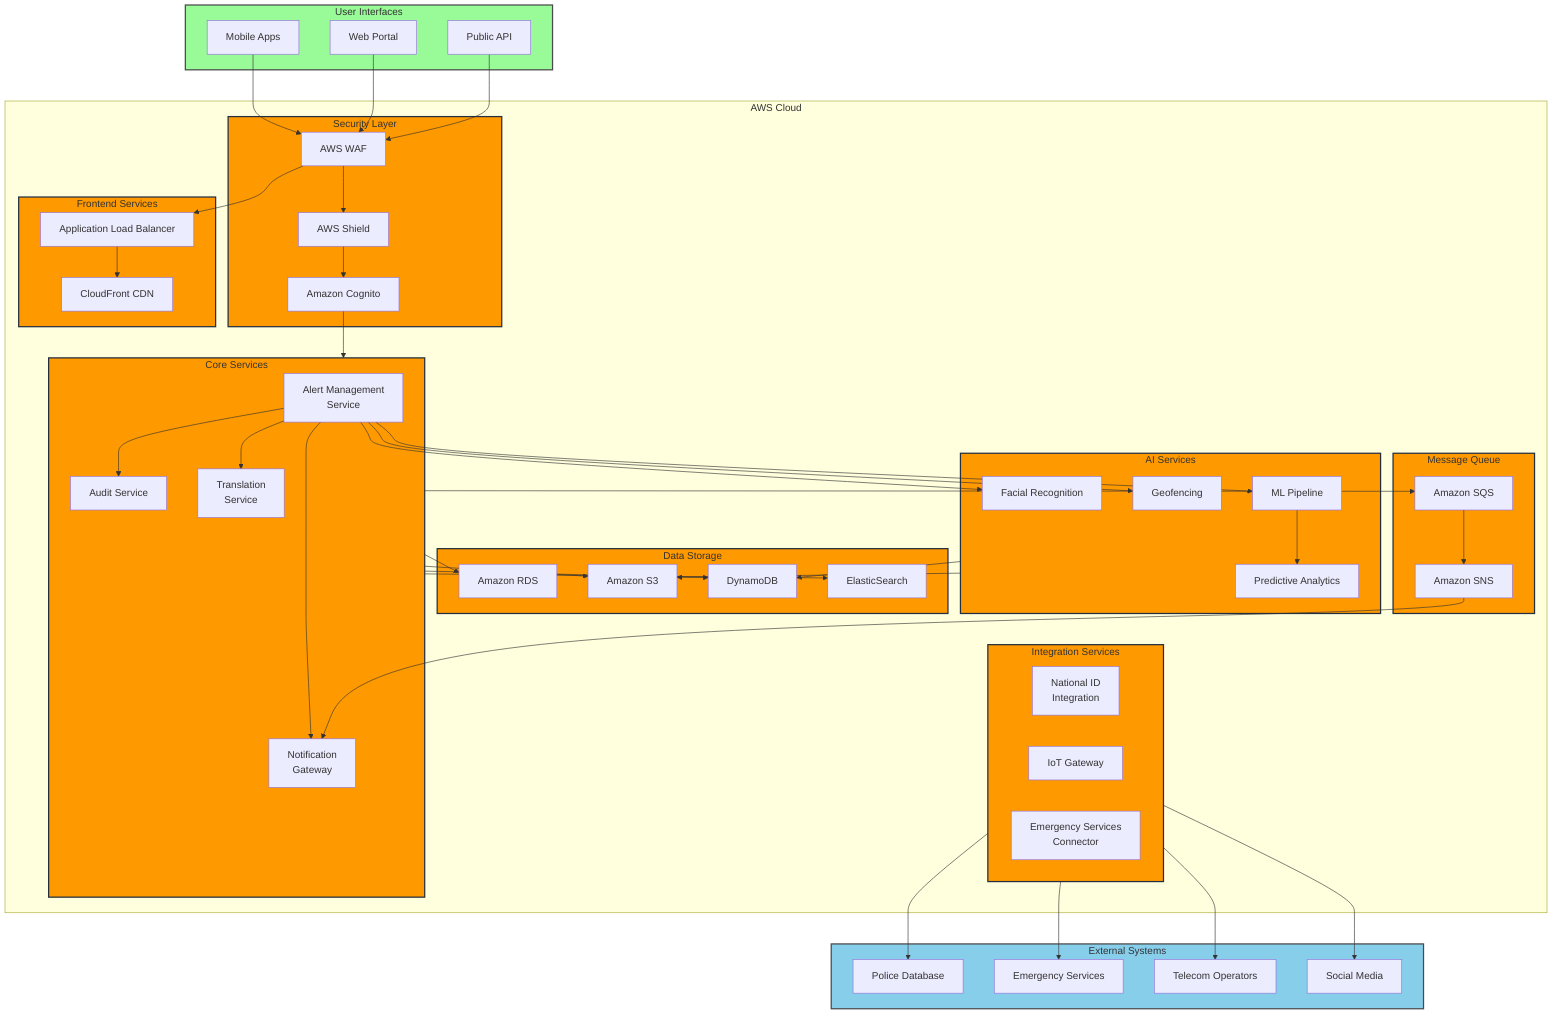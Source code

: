graph TB
    subgraph Users["User Interfaces"]
        mob["Mobile Apps"]
        web["Web Portal"]
        api["Public API"]
    end

    subgraph AWS Cloud
        subgraph Security["Security Layer"]
            waf["AWS WAF"]
            shield["AWS Shield"]
            cognito["Amazon Cognito"]
        end

        subgraph Frontend["Frontend Services"]
            alb["Application Load Balancer"]
            cdn["CloudFront CDN"]
        end

        subgraph Core["Core Services"]
            alert["Alert Management<br/>Service"]
            notif["Notification<br/>Gateway"]
            audit["Audit Service"]
            trans["Translation<br/>Service"]
        end

        subgraph AI["AI Services"]
            face["Facial Recognition"]
            geo["Geofencing"]
            ml["ML Pipeline"]
            pred["Predictive Analytics"]
        end

        subgraph Integration["Integration Services"]
            nid["National ID<br/>Integration"]
            iot["IoT Gateway"]
            emer["Emergency Services<br/>Connector"]
        end

        subgraph Storage["Data Storage"]
            rds["Amazon RDS"]
            s3["Amazon S3"]
            dynamo["DynamoDB"]
            elastic["ElasticSearch"]
        end

        subgraph Queue["Message Queue"]
            sqs["Amazon SQS"]
            sns["Amazon SNS"]
        end
    end

    subgraph External["External Systems"]
        police["Police Database"]
        emergency["Emergency Services"]
        telecom["Telecom Operators"]
        social["Social Media"]
    end

    %% User Interface Connections
    mob & web & api --> waf
    waf --> alb
    alb --> cdn

    %% Security Layer
    waf --> shield
    shield --> cognito
    cognito --> Core

    %% Core Service Connections
    alert --> notif
    alert --> audit
    alert --> trans
    
    %% AI Service Connections
    alert --> face
    alert --> geo
    alert --> ml
    ml --> pred

    %% Storage Connections
    Core --> rds & s3 & dynamo & elastic
    AI --> s3
    AI --> dynamo

    %% Queue Connections
    Core --> sqs
    sqs --> sns
    sns --> notif

    %% External Integrations
    Integration --> police
    Integration --> emergency
    Integration --> telecom
    Integration --> social

    classDef aws fill:#FF9900,stroke:#232F3E,stroke-width:2px;
    classDef external fill:#87CEEB,stroke:#4A4A4A,stroke-width:2px;
    classDef users fill:#98FB98,stroke:#4A4A4A,stroke-width:2px;

    class Core,AI,Integration,Storage,Queue,Security,Frontend aws;
    class External external;
    class Users users;